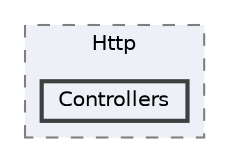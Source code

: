 digraph "app/Http/Controllers"
{
 // LATEX_PDF_SIZE
  bgcolor="transparent";
  edge [fontname=Helvetica,fontsize=10,labelfontname=Helvetica,labelfontsize=10];
  node [fontname=Helvetica,fontsize=10,shape=box,height=0.2,width=0.4];
  compound=true
  subgraph clusterdir_0c4ee04d587063ecca91a7f35642b9f3 {
    graph [ bgcolor="#edf0f7", pencolor="grey50", label="Http", fontname=Helvetica,fontsize=10 style="filled,dashed", URL="dir_0c4ee04d587063ecca91a7f35642b9f3.html",tooltip=""]
  dir_27ba1f74dc73f44d4e9ca42f2dd266ec [label="Controllers", fillcolor="#edf0f7", color="grey25", style="filled,bold", URL="dir_27ba1f74dc73f44d4e9ca42f2dd266ec.html",tooltip=""];
  }
}

